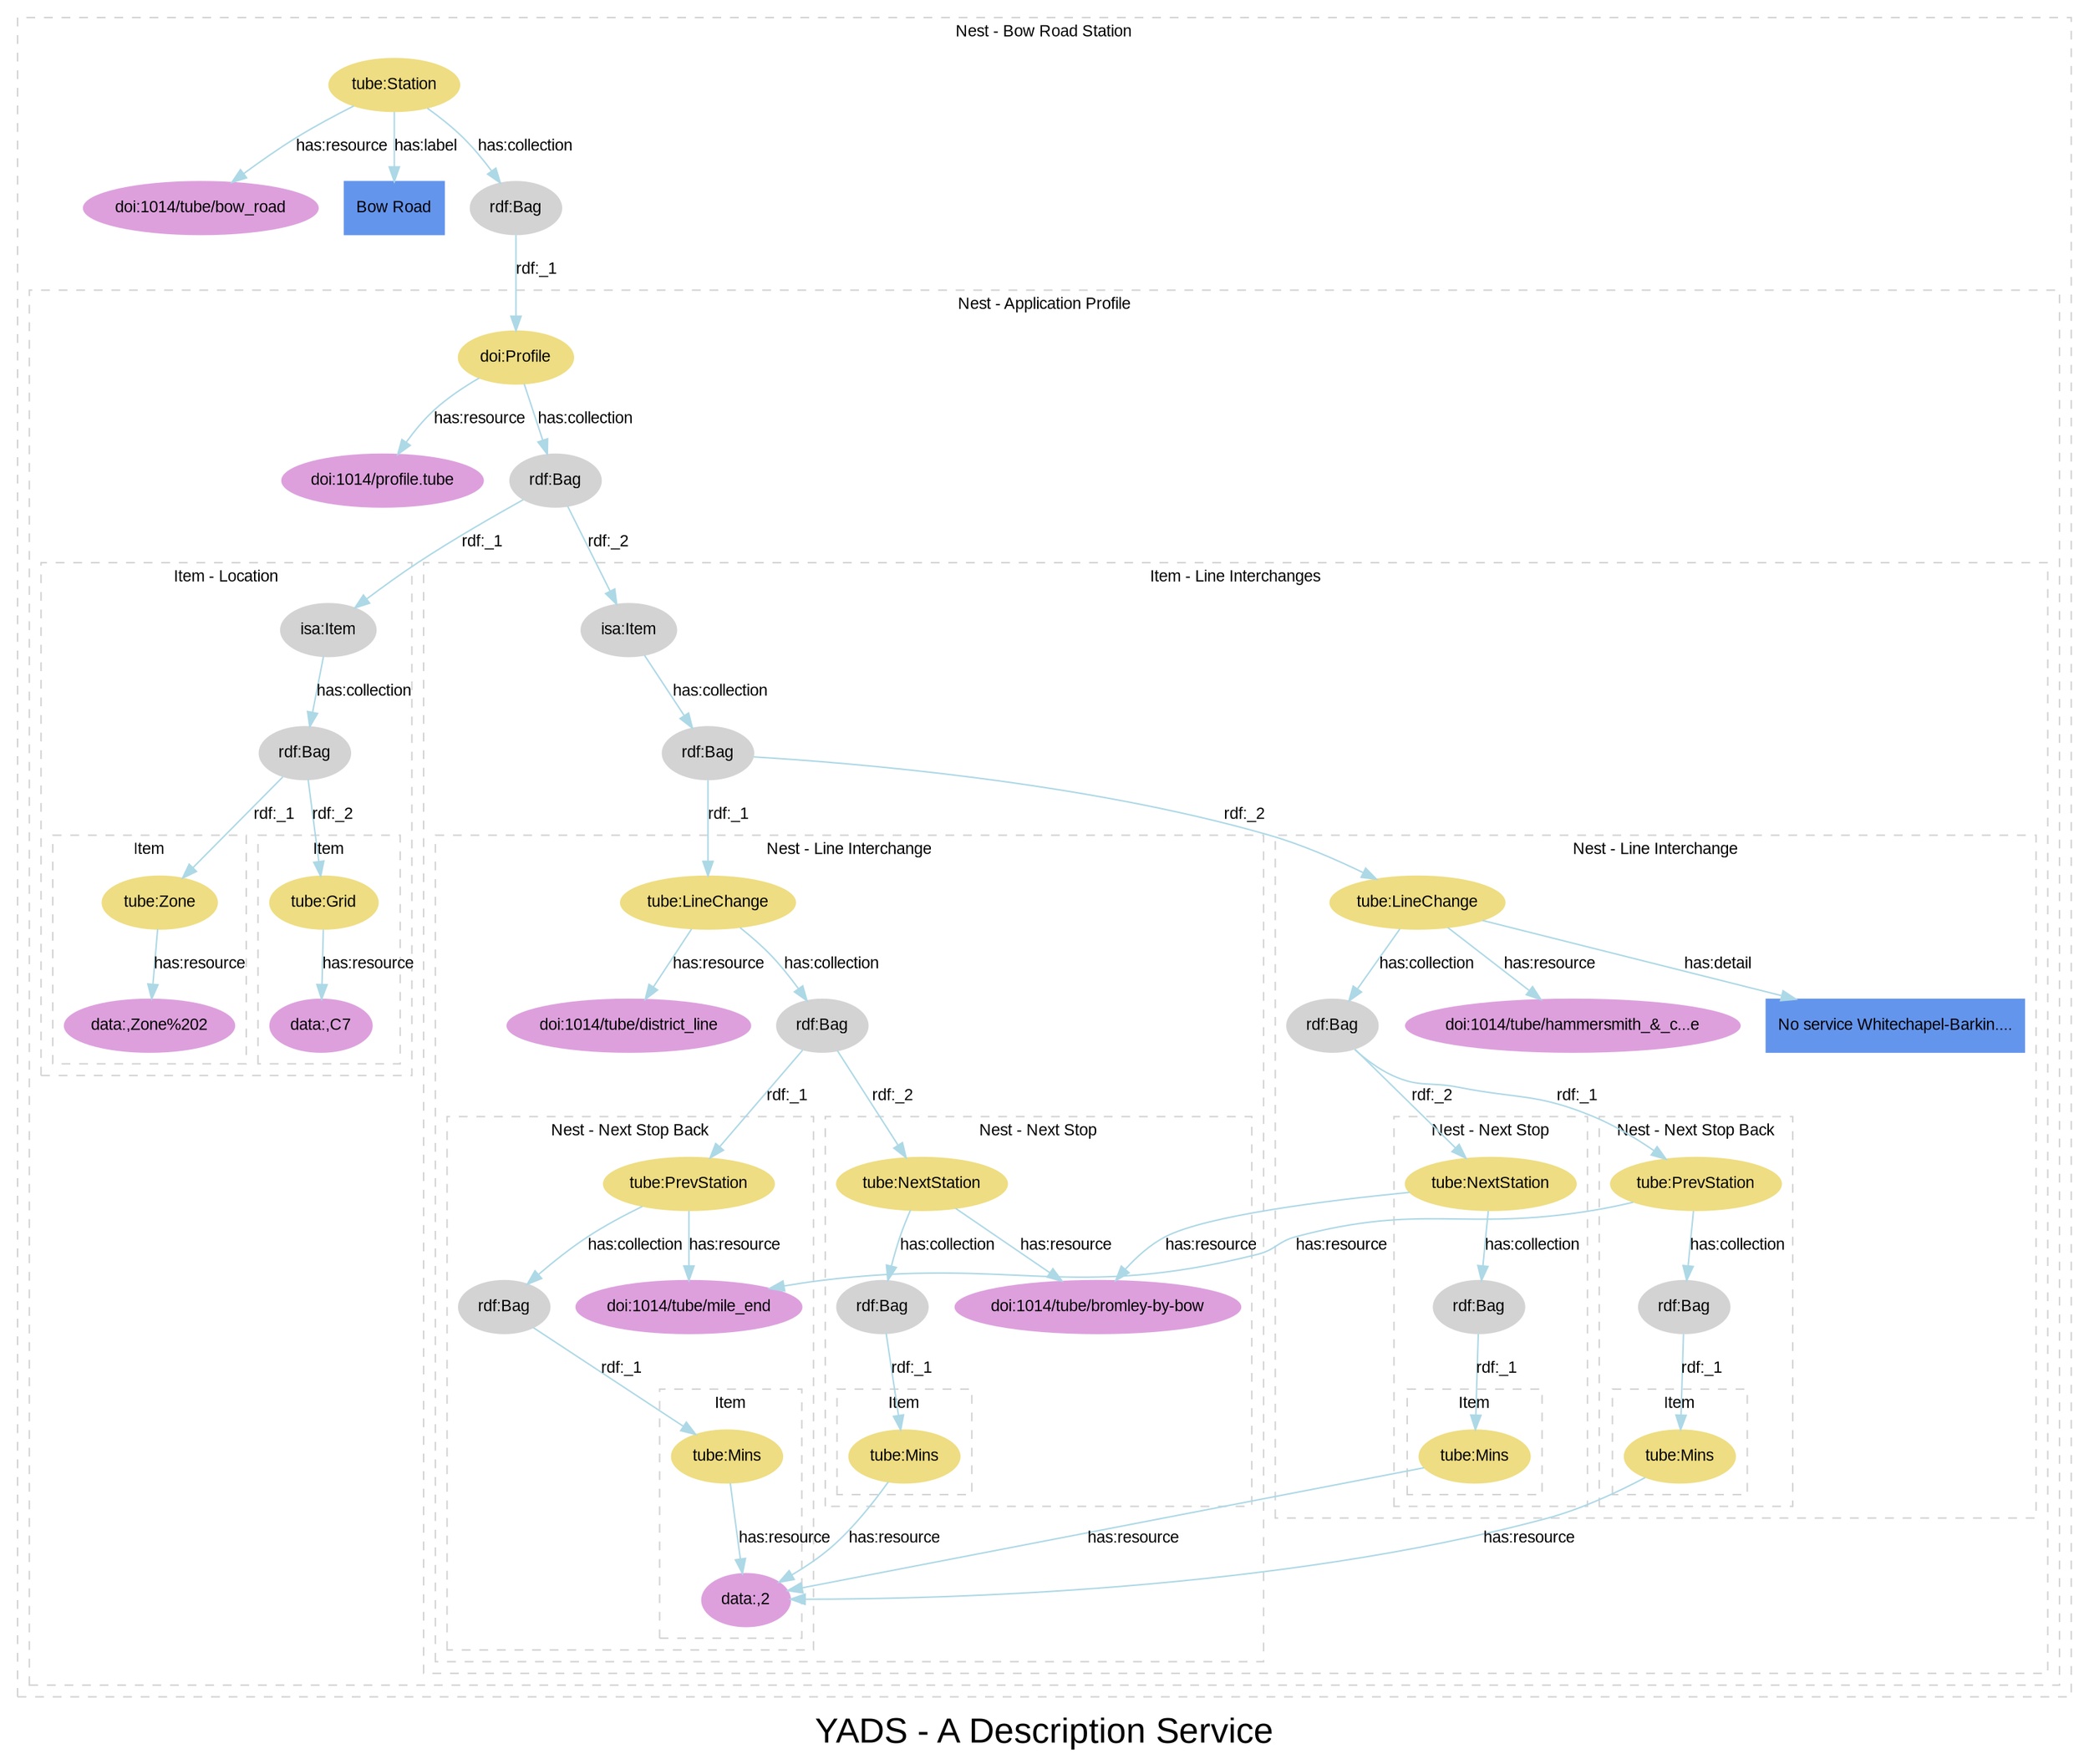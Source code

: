 
digraph yads { 



graph [

  fontname=arial, fontsize=24

  label="YADS - A Description Service"

];

node [

  fontname=arial, fontsize=11, fontcolor=black,

  style=filled, color=cornflowerblue,

];

edge [

  fontname=arial, fontsize=11, fontcolor=black,

  style=filled, color=lightblue,

];

rankdir=TB;



subgraph cluster_1 {



  style=dashed; color=lightgrey;

  fontname=arial; fontsize=11;

  fontcolor="black"; label="Nest - Bow Road Station";



  ":_1" [label="tube:Station", color=lightgoldenrod];

  ":_1" -> "doi:1014/tube/bow_road" [label="has:resource", URL="http://www2.elsevier.co.uk/~tony/1014/yads-schema-2002-04-03#resource"];

  ":_1" -> "node_1" [label="has:label", URL="http://www2.elsevier.co.uk/~tony/1014/yads-schema-2002-04-03#label"];



  ":_1" -> ":_2" [label="has:collection", URL="http://www2.elsevier.co.uk/~tony/1014/yads-schema-2002-04-03#collection"];

  ":_2" [label="rdf:Bag", color=lightgrey];

  "doi:1014/tube/bow_road" [color=plum, URL="http://dx.doi.org/1014/tube/bow_road"];

  "node_1" [shape=box, label="Bow Road"];

  ":_2" [label="rdf:Bag", color=lightgrey, URL="http://www.w3.org/1999/02/22-rdf-syntax-ns#Bag"];

  ":_2" -> ":_3" [label="rdf:_1", URL="http://www.w3.org/1999/02/22-rdf-syntax-ns#_1"];

":_3" [label="isa:Nest"]



subgraph cluster_3 {



  style=dashed; color=lightgrey;

  fontname=arial; fontsize=11;

  fontcolor="black"; label="Nest - Application Profile";



  ":_3" [label="doi:Profile", color=lightgoldenrod];

  ":_3" -> "doi:1014/profile.tube" [label="has:resource", URL="http://www2.elsevier.co.uk/~tony/1014/yads-schema-2002-04-03#resource"];



  ":_3" -> ":_4" [label="has:collection", URL="http://www2.elsevier.co.uk/~tony/1014/yads-schema-2002-04-03#collection"];

  ":_4" [label="rdf:Bag", color=lightgrey];

  "doi:1014/profile.tube" [color=plum, URL="http://dx.doi.org/1014/profile.tube"];

  ":_4" [label="rdf:Bag", color=lightgrey, URL="http://www.w3.org/1999/02/22-rdf-syntax-ns#Bag"];

  ":_4" -> ":_5" [label="rdf:_1", URL="http://www.w3.org/1999/02/22-rdf-syntax-ns#_1"];

":_5" [label="isa:Item"]

  ":_4" -> ":_9" [label="rdf:_2", URL="http://www.w3.org/1999/02/22-rdf-syntax-ns#_2"];

":_9" [label="isa:Item"]



subgraph cluster_5 {



  style=dashed; color=lightgrey;

  fontname=arial; fontsize=11;

  fontcolor="black"; label="Item - Location";



  ":_5" [label="isa:Item", color=lightgrey, URL="http://www2.elsevier.co.uk/~tony/1014/yads-schema-2002-04-03#Item"];

  ":_5" -> ":_6" [label="has:collection", URL="http://www2.elsevier.co.uk/~tony/1014/yads-schema-2002-04-03#collection"];

  ":_6" [label="rdf:Bag", color=lightgrey];

  ":_6" [label="rdf:Bag", color=lightgrey, URL="http://www.w3.org/1999/02/22-rdf-syntax-ns#Bag"];

  ":_6" -> ":_7" [label="rdf:_1", URL="http://www.w3.org/1999/02/22-rdf-syntax-ns#_1"];

":_7" [label="isa:Item"]

  ":_6" -> ":_8" [label="rdf:_2", URL="http://www.w3.org/1999/02/22-rdf-syntax-ns#_2"];

":_8" [label="isa:Item"]



subgraph cluster_7 {



  style=dashed; color=lightgrey;

  fontname=arial; fontsize=11;

  fontcolor="black"; label="Item";



  ":_7" [label="tube:Zone", color=lightgoldenrod];

  ":_7" -> "data:,Zone%202" [label="has:resource", URL="http://www2.elsevier.co.uk/~tony/1014/yads-schema-2002-04-03#resource"];



  "data:,Zone%202" [color=plum, URL="data:,Zone%202"];

}



subgraph cluster_8 {



  style=dashed; color=lightgrey;

  fontname=arial; fontsize=11;

  fontcolor="black"; label="Item";



  ":_8" [label="tube:Grid", color=lightgoldenrod];

  ":_8" -> "data:,C7" [label="has:resource", URL="http://www2.elsevier.co.uk/~tony/1014/yads-schema-2002-04-03#resource"];



  "data:,C7" [color=plum, URL="data:,C7"];

}



}



subgraph cluster_9 {



  style=dashed; color=lightgrey;

  fontname=arial; fontsize=11;

  fontcolor="black"; label="Item - Line Interchanges";



  ":_9" [label="isa:Item", color=lightgrey, URL="http://www2.elsevier.co.uk/~tony/1014/yads-schema-2002-04-03#Item"];

  ":_9" -> ":_10" [label="has:collection", URL="http://www2.elsevier.co.uk/~tony/1014/yads-schema-2002-04-03#collection"];

  ":_10" [label="rdf:Bag", color=lightgrey];

  ":_10" [label="rdf:Bag", color=lightgrey, URL="http://www.w3.org/1999/02/22-rdf-syntax-ns#Bag"];

  ":_10" -> ":_11" [label="rdf:_1", URL="http://www.w3.org/1999/02/22-rdf-syntax-ns#_1"];

":_11" [label="isa:Nest"]

  ":_10" -> ":_19" [label="rdf:_2", URL="http://www.w3.org/1999/02/22-rdf-syntax-ns#_2"];

":_19" [label="isa:Nest"]



subgraph cluster_11 {



  style=dashed; color=lightgrey;

  fontname=arial; fontsize=11;

  fontcolor="black"; label="Nest - Line Interchange";



  ":_11" [label="tube:LineChange", color=lightgoldenrod];

  ":_11" -> "doi:1014/tube/district_line" [label="has:resource", URL="http://www2.elsevier.co.uk/~tony/1014/yads-schema-2002-04-03#resource"];



  ":_11" -> ":_12" [label="has:collection", URL="http://www2.elsevier.co.uk/~tony/1014/yads-schema-2002-04-03#collection"];

  ":_12" [label="rdf:Bag", color=lightgrey];

  "doi:1014/tube/district_line" [color=plum, URL="http://dx.doi.org/1014/tube/district_line"];

  ":_12" [label="rdf:Bag", color=lightgrey, URL="http://www.w3.org/1999/02/22-rdf-syntax-ns#Bag"];

  ":_12" -> ":_13" [label="rdf:_1", URL="http://www.w3.org/1999/02/22-rdf-syntax-ns#_1"];

":_13" [label="isa:Nest"]

  ":_12" -> ":_16" [label="rdf:_2", URL="http://www.w3.org/1999/02/22-rdf-syntax-ns#_2"];

":_16" [label="isa:Nest"]



subgraph cluster_13 {



  style=dashed; color=lightgrey;

  fontname=arial; fontsize=11;

  fontcolor="black"; label="Nest - Next Stop Back";



  ":_13" [label="tube:PrevStation", color=lightgoldenrod];

  ":_13" -> "doi:1014/tube/mile_end" [label="has:resource", URL="http://www2.elsevier.co.uk/~tony/1014/yads-schema-2002-04-03#resource"];



  ":_13" -> ":_14" [label="has:collection", URL="http://www2.elsevier.co.uk/~tony/1014/yads-schema-2002-04-03#collection"];

  ":_14" [label="rdf:Bag", color=lightgrey];

  "doi:1014/tube/mile_end" [color=plum, URL="http://dx.doi.org/1014/tube/mile_end"];

  ":_14" [label="rdf:Bag", color=lightgrey, URL="http://www.w3.org/1999/02/22-rdf-syntax-ns#Bag"];

  ":_14" -> ":_15" [label="rdf:_1", URL="http://www.w3.org/1999/02/22-rdf-syntax-ns#_1"];

":_15" [label="isa:Item"]



subgraph cluster_15 {



  style=dashed; color=lightgrey;

  fontname=arial; fontsize=11;

  fontcolor="black"; label="Item";



  ":_15" [label="tube:Mins", color=lightgoldenrod];

  ":_15" -> "data:,2" [label="has:resource", URL="http://www2.elsevier.co.uk/~tony/1014/yads-schema-2002-04-03#resource"];



  "data:,2" [color=plum, URL="data:,2"];

}



}



subgraph cluster_16 {



  style=dashed; color=lightgrey;

  fontname=arial; fontsize=11;

  fontcolor="black"; label="Nest - Next Stop";



  ":_16" [label="tube:NextStation", color=lightgoldenrod];

  ":_16" -> "doi:1014/tube/bromley-by-bow" [label="has:resource", URL="http://www2.elsevier.co.uk/~tony/1014/yads-schema-2002-04-03#resource"];



  ":_16" -> ":_17" [label="has:collection", URL="http://www2.elsevier.co.uk/~tony/1014/yads-schema-2002-04-03#collection"];

  ":_17" [label="rdf:Bag", color=lightgrey];

  "doi:1014/tube/bromley-by-bow" [color=plum, URL="http://dx.doi.org/1014/tube/bromley-by-bow"];

  ":_17" [label="rdf:Bag", color=lightgrey, URL="http://www.w3.org/1999/02/22-rdf-syntax-ns#Bag"];

  ":_17" -> ":_18" [label="rdf:_1", URL="http://www.w3.org/1999/02/22-rdf-syntax-ns#_1"];

":_18" [label="isa:Item"]



subgraph cluster_18 {



  style=dashed; color=lightgrey;

  fontname=arial; fontsize=11;

  fontcolor="black"; label="Item";



  ":_18" [label="tube:Mins", color=lightgoldenrod];

  ":_18" -> "data:,2" [label="has:resource", URL="http://www2.elsevier.co.uk/~tony/1014/yads-schema-2002-04-03#resource"];



  "data:,2" [color=plum, URL="data:,2"];

}



}



}



subgraph cluster_19 {



  style=dashed; color=lightgrey;

  fontname=arial; fontsize=11;

  fontcolor="black"; label="Nest - Line Interchange";



  ":_19" [label="tube:LineChange", color=lightgoldenrod];

  ":_19" -> "doi:1014/tube/hammersmith_&amp;_c...e" [label="has:resource", URL="http://www2.elsevier.co.uk/~tony/1014/yads-schema-2002-04-03#resource"];



  ":_19" -> "node_12" [label="has:detail", URL="http://www2.elsevier.co.uk/~tony/1014/yads-schema-2002-04-03#detail"];

  ":_19" -> ":_20" [label="has:collection", URL="http://www2.elsevier.co.uk/~tony/1014/yads-schema-2002-04-03#collection"];

  ":_20" [label="rdf:Bag", color=lightgrey];

  "doi:1014/tube/hammersmith_&amp;_c...e" [color=plum, URL="http://dx.doi.org/1014/tube/hammersmith_&amp;_city_line"];

  "node_12" [shape=box, label="No service Whitechapel-Barkin...."];

  ":_20" [label="rdf:Bag", color=lightgrey, URL="http://www.w3.org/1999/02/22-rdf-syntax-ns#Bag"];

  ":_20" -> ":_21" [label="rdf:_1", URL="http://www.w3.org/1999/02/22-rdf-syntax-ns#_1"];

":_21" [label="isa:Nest"]

  ":_20" -> ":_24" [label="rdf:_2", URL="http://www.w3.org/1999/02/22-rdf-syntax-ns#_2"];

":_24" [label="isa:Nest"]



subgraph cluster_21 {



  style=dashed; color=lightgrey;

  fontname=arial; fontsize=11;

  fontcolor="black"; label="Nest - Next Stop Back";



  ":_21" [label="tube:PrevStation", color=lightgoldenrod];

  ":_21" -> "doi:1014/tube/mile_end" [label="has:resource", URL="http://www2.elsevier.co.uk/~tony/1014/yads-schema-2002-04-03#resource"];



  ":_21" -> ":_22" [label="has:collection", URL="http://www2.elsevier.co.uk/~tony/1014/yads-schema-2002-04-03#collection"];

  ":_22" [label="rdf:Bag", color=lightgrey];

  "doi:1014/tube/mile_end" [color=plum, URL="http://dx.doi.org/1014/tube/mile_end"];

  ":_22" [label="rdf:Bag", color=lightgrey, URL="http://www.w3.org/1999/02/22-rdf-syntax-ns#Bag"];

  ":_22" -> ":_23" [label="rdf:_1", URL="http://www.w3.org/1999/02/22-rdf-syntax-ns#_1"];

":_23" [label="isa:Item"]



subgraph cluster_23 {



  style=dashed; color=lightgrey;

  fontname=arial; fontsize=11;

  fontcolor="black"; label="Item";



  ":_23" [label="tube:Mins", color=lightgoldenrod];

  ":_23" -> "data:,2" [label="has:resource", URL="http://www2.elsevier.co.uk/~tony/1014/yads-schema-2002-04-03#resource"];



  "data:,2" [color=plum, URL="data:,2"];

}



}



subgraph cluster_24 {



  style=dashed; color=lightgrey;

  fontname=arial; fontsize=11;

  fontcolor="black"; label="Nest - Next Stop";



  ":_24" [label="tube:NextStation", color=lightgoldenrod];

  ":_24" -> "doi:1014/tube/bromley-by-bow" [label="has:resource", URL="http://www2.elsevier.co.uk/~tony/1014/yads-schema-2002-04-03#resource"];



  ":_24" -> ":_25" [label="has:collection", URL="http://www2.elsevier.co.uk/~tony/1014/yads-schema-2002-04-03#collection"];

  ":_25" [label="rdf:Bag", color=lightgrey];

  "doi:1014/tube/bromley-by-bow" [color=plum, URL="http://dx.doi.org/1014/tube/bromley-by-bow"];

  ":_25" [label="rdf:Bag", color=lightgrey, URL="http://www.w3.org/1999/02/22-rdf-syntax-ns#Bag"];

  ":_25" -> ":_26" [label="rdf:_1", URL="http://www.w3.org/1999/02/22-rdf-syntax-ns#_1"];

":_26" [label="isa:Item"]



subgraph cluster_26 {



  style=dashed; color=lightgrey;

  fontname=arial; fontsize=11;

  fontcolor="black"; label="Item";



  ":_26" [label="tube:Mins", color=lightgoldenrod];

  ":_26" -> "data:,2" [label="has:resource", URL="http://www2.elsevier.co.uk/~tony/1014/yads-schema-2002-04-03#resource"];



  "data:,2" [color=plum, URL="data:,2"];

}



}



}



}



}



}



}

